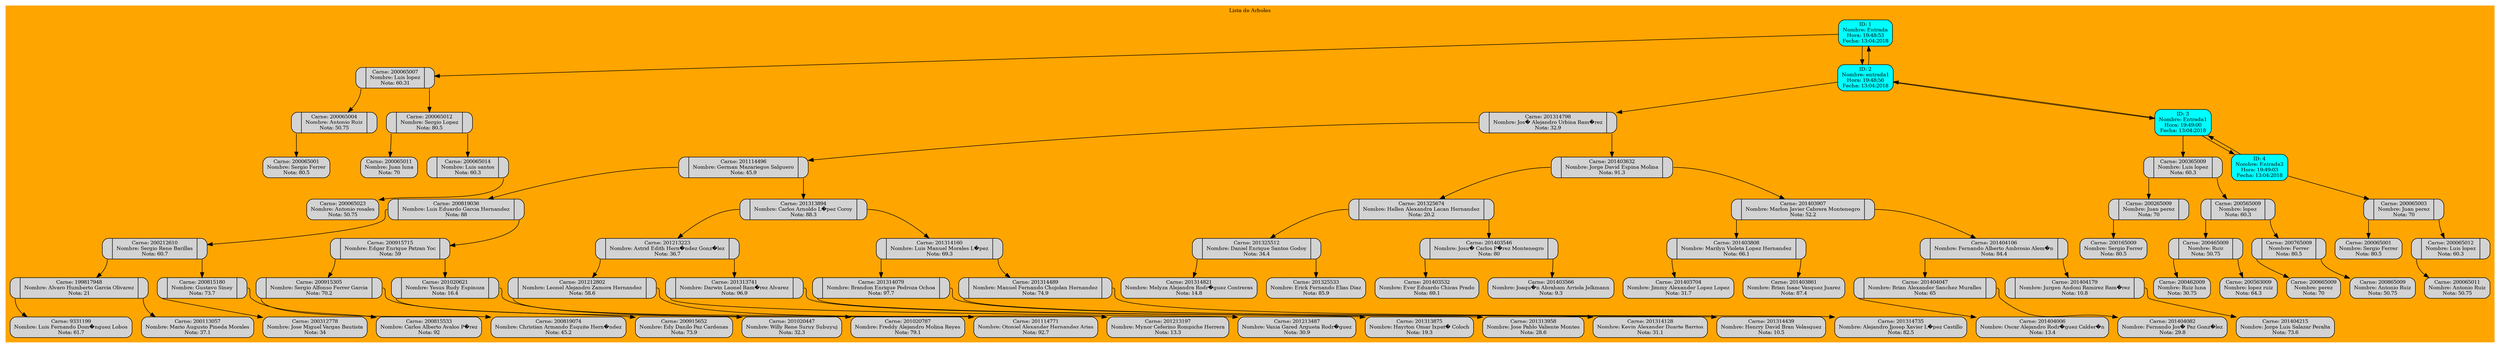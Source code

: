digraph g {
 node [
fontsize = "10"
shape = "Mrecord"
style ="filled, bold"
];

 subgraph cluster_1 {
node [style=filled];
"nodoD1"
[ label=" ID: 1&#92;nNombre: Entrada&#92;nHora: 19:48:53&#92;nFecha: 13:04:2018",fillcolor=cyan ];
"nodo3"[ label="<C0>| Carne: 200065007&#92;nNombre: Luis lopez&#92;nNota: 60.31|<C1>"];
"nodo4"[ label="<C0>| Carne: 200065004&#92;nNombre: Antonio Ruiz&#92;nNota: 50.75|<C1>"];
"nodo1"[ label=" Carne: 200065001&#92;nNombre: Sergio Ferrer&#92;nNota: 80.5"];
nodo4:C0->nodo1
nodo3:C0->nodo4
"nodo5"[ label="<C0>| Carne: 200065012&#92;nNombre: Sergio Lopez&#92;nNota: 80.5|<C1>"];
"nodo6"[ label=" Carne: 200065011&#92;nNombre: Juan luna&#92;nNota: 70"];
nodo5:C0->nodo6
"nodo7"[ label="<C0>| Carne: 200065014&#92;nNombre: Luis santos&#92;nNota: 60.3|<C1>"];
"nodo8"[ label=" Carne: 200065023&#92;nNombre: Antonio rosales&#92;nNota: 50.75"];
nodo7:C1->nodo8
nodo5:C1->nodo7
nodo3:C1->nodo5
"nodoD2"
[ label=" ID: 2&#92;nNombre: entrada1&#92;nHora: 19:48:56&#92;nFecha: 13:04:2018",fillcolor=cyan ];
"nodo40"[ label="<C0>| Carne: 201314798&#92;nNombre: Jos� Alejandro Urbina Ram�rez&#92;nNota: 32.9|<C1>"];
"nodo24"[ label="<C0>| Carne: 201114496&#92;nNombre: German Mazariegos Salguero&#92;nNota: 45.9|<C1>"];
"nodo16"[ label="<C0>| Carne: 200819036&#92;nNombre: Luis Eduardo Garcia Hernandez&#92;nNota: 88|<C1>"];
"nodo12"[ label="<C0>| Carne: 200212610&#92;nNombre: Sergio Rene Barillas&#92;nNota: 60.7|<C1>"];
"nodo10"[ label="<C0>| Carne: 199817948&#92;nNombre: Alvaro Humberto Garcia Olivarez&#92;nNota: 21|<C1>"];
"nodo9"[ label=" Carne: 9331199&#92;nNombre: Luis Fernando Dom�nguez Lobos&#92;nNota: 61.7"];
nodo10:C0->nodo9
"nodo11"[ label=" Carne: 200113057&#92;nNombre: Mario Augusto Pineda Morales&#92;nNota: 37.1"];
nodo10:C1->nodo11
nodo12:C0->nodo10
"nodo14"[ label="<C0>| Carne: 200815180&#92;nNombre: Gustavo Siney&#92;nNota: 73.7|<C1>"];
"nodo13"[ label=" Carne: 200312778&#92;nNombre: Jose Miguel Vargas Bautista&#92;nNota: 34"];
nodo14:C0->nodo13
"nodo15"[ label=" Carne: 200815533&#92;nNombre: Carlos Alberto Avalos P�rez&#92;nNota: 92"];
nodo14:C1->nodo15
nodo12:C1->nodo14
nodo16:C0->nodo12
"nodo20"[ label="<C0>| Carne: 200915715&#92;nNombre: Edgar Enrique Patzan Yoc&#92;nNota: 59|<C1>"];
"nodo18"[ label="<C0>| Carne: 200915305&#92;nNombre: Sergio Alfonso Ferrer Garcia&#92;nNota: 70.2|<C1>"];
"nodo17"[ label=" Carne: 200819074&#92;nNombre: Christian Armando Esquite Hern�ndez&#92;nNota: 45.2"];
nodo18:C0->nodo17
"nodo19"[ label=" Carne: 200915652&#92;nNombre: Edy Danilo Paz Cardenas&#92;nNota: 73.9"];
nodo18:C1->nodo19
nodo20:C0->nodo18
"nodo22"[ label="<C0>| Carne: 201020621&#92;nNombre: Yesus Rudy Espinoza&#92;nNota: 16.4|<C1>"];
"nodo21"[ label=" Carne: 201020447&#92;nNombre: Willy Rene Suruy Subuyuj&#92;nNota: 32.3"];
nodo22:C0->nodo21
"nodo23"[ label=" Carne: 201020787&#92;nNombre: Freddy Alejandro Molina Reyes&#92;nNota: 79.1"];
nodo22:C1->nodo23
nodo20:C1->nodo22
nodo16:C1->nodo20
nodo24:C0->nodo16
"nodo32"[ label="<C0>| Carne: 201313894&#92;nNombre: Carlos Arnoldo L�pez Coroy&#92;nNota: 88.3|<C1>"];
"nodo28"[ label="<C0>| Carne: 201213223&#92;nNombre: Astrid Edith Hern�ndez Gonz�lez&#92;nNota: 36.7|<C1>"];
"nodo26"[ label="<C0>| Carne: 201212802&#92;nNombre: Leonel Alejandro Zamora Hernandez&#92;nNota: 58.6|<C1>"];
"nodo25"[ label=" Carne: 201114771&#92;nNombre: Otoniel Alexander Hernandez Arias&#92;nNota: 92.7"];
nodo26:C0->nodo25
"nodo27"[ label=" Carne: 201213197&#92;nNombre: Mynor Ceferino Rompiche Herrera&#92;nNota: 13.3"];
nodo26:C1->nodo27
nodo28:C0->nodo26
"nodo30"[ label="<C0>| Carne: 201313741&#92;nNombre: Darwin Leonel Ram�rez Alvarez&#92;nNota: 96.9|<C1>"];
"nodo29"[ label=" Carne: 201213487&#92;nNombre: Vania Gared Argueta Rodr�guez&#92;nNota: 30.9"];
nodo30:C0->nodo29
"nodo31"[ label=" Carne: 201313875&#92;nNombre: Hayrton Omar Ixpat� Coloch&#92;nNota: 19.3"];
nodo30:C1->nodo31
nodo28:C1->nodo30
nodo32:C0->nodo28
"nodo36"[ label="<C0>| Carne: 201314160&#92;nNombre: Luis Manuel Morales L�pez&#92;nNota: 69.3|<C1>"];
"nodo34"[ label="<C0>| Carne: 201314079&#92;nNombre: Brandon Enrique Pedroza Ochoa&#92;nNota: 97.7|<C1>"];
"nodo33"[ label=" Carne: 201313958&#92;nNombre: Jose Pablo Valiente Montes&#92;nNota: 28.6"];
nodo34:C0->nodo33
"nodo35"[ label=" Carne: 201314128&#92;nNombre: Kevin Alexander Duarte Barrios&#92;nNota: 31.1"];
nodo34:C1->nodo35
nodo36:C0->nodo34
"nodo38"[ label="<C0>| Carne: 201314489&#92;nNombre: Manuel Fernando Chojolan Hernandez&#92;nNota: 74.9|<C1>"];
"nodo37"[ label=" Carne: 201314439&#92;nNombre: Henrry David Bran Velasquez&#92;nNota: 10.5"];
nodo38:C0->nodo37
"nodo39"[ label=" Carne: 201314735&#92;nNombre: Alejandro Jjosep Xavier L�pez Castillo&#92;nNota: 82.5"];
nodo38:C1->nodo39
nodo36:C1->nodo38
nodo32:C1->nodo36
nodo24:C1->nodo32
nodo40:C0->nodo24
"nodo48"[ label="<C0>| Carne: 201403632&#92;nNombre: Jorge David Espina Molina&#92;nNota: 91.3|<C1>"];
"nodo44"[ label="<C0>| Carne: 201325674&#92;nNombre: Hellen Alexandra Lacan Hernandez&#92;nNota: 20.2|<C1>"];
"nodo42"[ label="<C0>| Carne: 201325512&#92;nNombre: Daniel Enrique Santos Godoy&#92;nNota: 34.4|<C1>"];
"nodo41"[ label=" Carne: 201314821&#92;nNombre: Melyza Alejandra Rodr�guez Contreras&#92;nNota: 14.8"];
nodo42:C0->nodo41
"nodo43"[ label=" Carne: 201325533&#92;nNombre: Erick Fernando Elias Diaz&#92;nNota: 85.9"];
nodo42:C1->nodo43
nodo44:C0->nodo42
"nodo46"[ label="<C0>| Carne: 201403546&#92;nNombre: Josu� Carlos P�rez Montenegro&#92;nNota: 80|<C1>"];
"nodo45"[ label=" Carne: 201403532&#92;nNombre: Ever Eduardo Chicas Prado&#92;nNota: 69.1"];
nodo46:C0->nodo45
"nodo47"[ label=" Carne: 201403566&#92;nNombre: Joaqu�n Abraham Arriola Jelkmann&#92;nNota: 9.3"];
nodo46:C1->nodo47
nodo44:C1->nodo46
nodo48:C0->nodo44
"nodo52"[ label="<C0>| Carne: 201403907&#92;nNombre: Marlon Javier Cabrera Montenegro&#92;nNota: 52.2|<C1>"];
"nodo50"[ label="<C0>| Carne: 201403808&#92;nNombre: Marilyn Violeta Lopez Hernandez&#92;nNota: 66.1|<C1>"];
"nodo49"[ label=" Carne: 201403704&#92;nNombre: Jimmy Alexander Lopez Lopez&#92;nNota: 31.7"];
nodo50:C0->nodo49
"nodo51"[ label=" Carne: 201403861&#92;nNombre: Brian Isaac Vasquez Juarez&#92;nNota: 87.4"];
nodo50:C1->nodo51
nodo52:C0->nodo50
"nodo56"[ label="<C0>| Carne: 201404106&#92;nNombre: Fernando Alberto Ambrosio Alem�n&#92;nNota: 84.4|<C1>"];
"nodo54"[ label="<C0>| Carne: 201404047&#92;nNombre: Brian Alexander Sanchez Muralles&#92;nNota: 65|<C1>"];
"nodo53"[ label=" Carne: 201404006&#92;nNombre: Oscar Alejandro Rodr�guez Calder�n&#92;nNota: 13.4"];
nodo54:C0->nodo53
"nodo55"[ label=" Carne: 201404082&#92;nNombre: Fernando Jos� Paz Gonz�lez&#92;nNota: 29.8"];
nodo54:C1->nodo55
nodo56:C0->nodo54
"nodo57"[ label="<C0>| Carne: 201404179&#92;nNombre: Jurgen Andoni Ramirez Ram�rez&#92;nNota: 10.8|<C1>"];
"nodo58"[ label=" Carne: 201404215&#92;nNombre: Jorge Luis Salazar Peralta&#92;nNota: 73.6"];
nodo57:C1->nodo58
nodo56:C1->nodo57
nodo52:C1->nodo56
nodo48:C1->nodo52
nodo40:C1->nodo48
"nodoD3"
[ label=" ID: 3&#92;nNombre: Entrada1&#92;nHora: 19:49:00&#92;nFecha: 13:04:2018",fillcolor=cyan ];
"nodo61"[ label="<C0>| Carne: 200365009&#92;nNombre: Luis lopez&#92;nNota: 60.3|<C1>"];
"nodo60"[ label="<C0>| Carne: 200265009&#92;nNombre: Juan perez&#92;nNota: 70|<C1>"];
"nodo59"[ label=" Carne: 200165009&#92;nNombre: Sergio Ferrer&#92;nNota: 80.5"];
nodo60:C0->nodo59
nodo61:C0->nodo60
"nodo65"[ label="<C0>| Carne: 200565009&#92;nNombre: lopez&#92;nNota: 60.3|<C1>"];
"nodo66"[ label="<C0>| Carne: 200465009&#92;nNombre: Ruiz&#92;nNota: 50.75|<C1>"];
"nodo68"[ label=" Carne: 200462009&#92;nNombre: Ruiz luna&#92;nNota: 30.75"];
nodo66:C0->nodo68
"nodo67"[ label=" Carne: 200563009&#92;nNombre: lopez ruiz&#92;nNota: 64.3"];
nodo66:C1->nodo67
nodo65:C0->nodo66
"nodo63"[ label="<C0>| Carne: 200765009&#92;nNombre: Ferrer&#92;nNota: 80.5|<C1>"];
"nodo64"[ label=" Carne: 200665009&#92;nNombre: perez&#92;nNota: 70"];
nodo63:C0->nodo64
"nodo62"[ label=" Carne: 200865009&#92;nNombre: Antonio Ruiz&#92;nNota: 50.75"];
nodo63:C1->nodo62
nodo65:C1->nodo63
nodo61:C1->nodo65
"nodoD4"
[ label=" ID: 4&#92;nNombre: Entrada2&#92;nHora: 19:49:03&#92;nFecha: 13:04:2018",fillcolor=cyan ];
"nodo70"[ label="<C0>| Carne: 200065003&#92;nNombre: Juan perez&#92;nNota: 70|<C1>"];
"nodo69"[ label=" Carne: 200065001&#92;nNombre: Sergio Ferrer&#92;nNota: 80.5"];
nodo70:C0->nodo69
"nodo71"[ label="<C0>| Carne: 200065012&#92;nNombre: Luis lopez&#92;nNota: 60.3|<C1>"];
"nodo72"[ label=" Carne: 200065011&#92;nNombre: Antonio Ruiz&#92;nNota: 50.75"];
nodo71:C0->nodo72
nodo70:C1->nodo71
"nodoD1"-> "nodoD2";
"nodoD2"-> "nodoD1";
"nodoD1"-> "nodo3";
"nodoD2"-> "nodoD3";
"nodoD3"-> "nodoD2";
"nodoD2"-> "nodo40";
"nodoD3"-> "nodoD4";
"nodoD4"-> "nodoD3";
"nodoD3"-> "nodo61";
"nodoD4"-> "nodo70";
fontsize = "10"
shape = "Mrecord"
color="orange"
style ="filled, bold"
label ="Lista de Arboles"
}
}